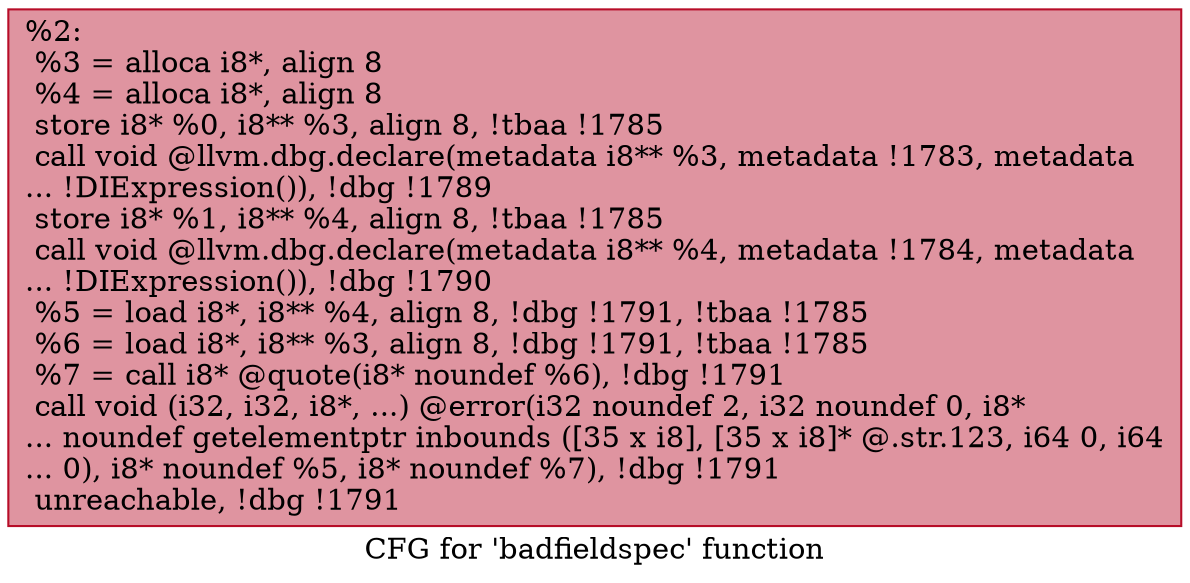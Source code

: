 digraph "CFG for 'badfieldspec' function" {
	label="CFG for 'badfieldspec' function";

	Node0x2340e90 [shape=record,color="#b70d28ff", style=filled, fillcolor="#b70d2870",label="{%2:\l  %3 = alloca i8*, align 8\l  %4 = alloca i8*, align 8\l  store i8* %0, i8** %3, align 8, !tbaa !1785\l  call void @llvm.dbg.declare(metadata i8** %3, metadata !1783, metadata\l... !DIExpression()), !dbg !1789\l  store i8* %1, i8** %4, align 8, !tbaa !1785\l  call void @llvm.dbg.declare(metadata i8** %4, metadata !1784, metadata\l... !DIExpression()), !dbg !1790\l  %5 = load i8*, i8** %4, align 8, !dbg !1791, !tbaa !1785\l  %6 = load i8*, i8** %3, align 8, !dbg !1791, !tbaa !1785\l  %7 = call i8* @quote(i8* noundef %6), !dbg !1791\l  call void (i32, i32, i8*, ...) @error(i32 noundef 2, i32 noundef 0, i8*\l... noundef getelementptr inbounds ([35 x i8], [35 x i8]* @.str.123, i64 0, i64\l... 0), i8* noundef %5, i8* noundef %7), !dbg !1791\l  unreachable, !dbg !1791\l}"];
}
